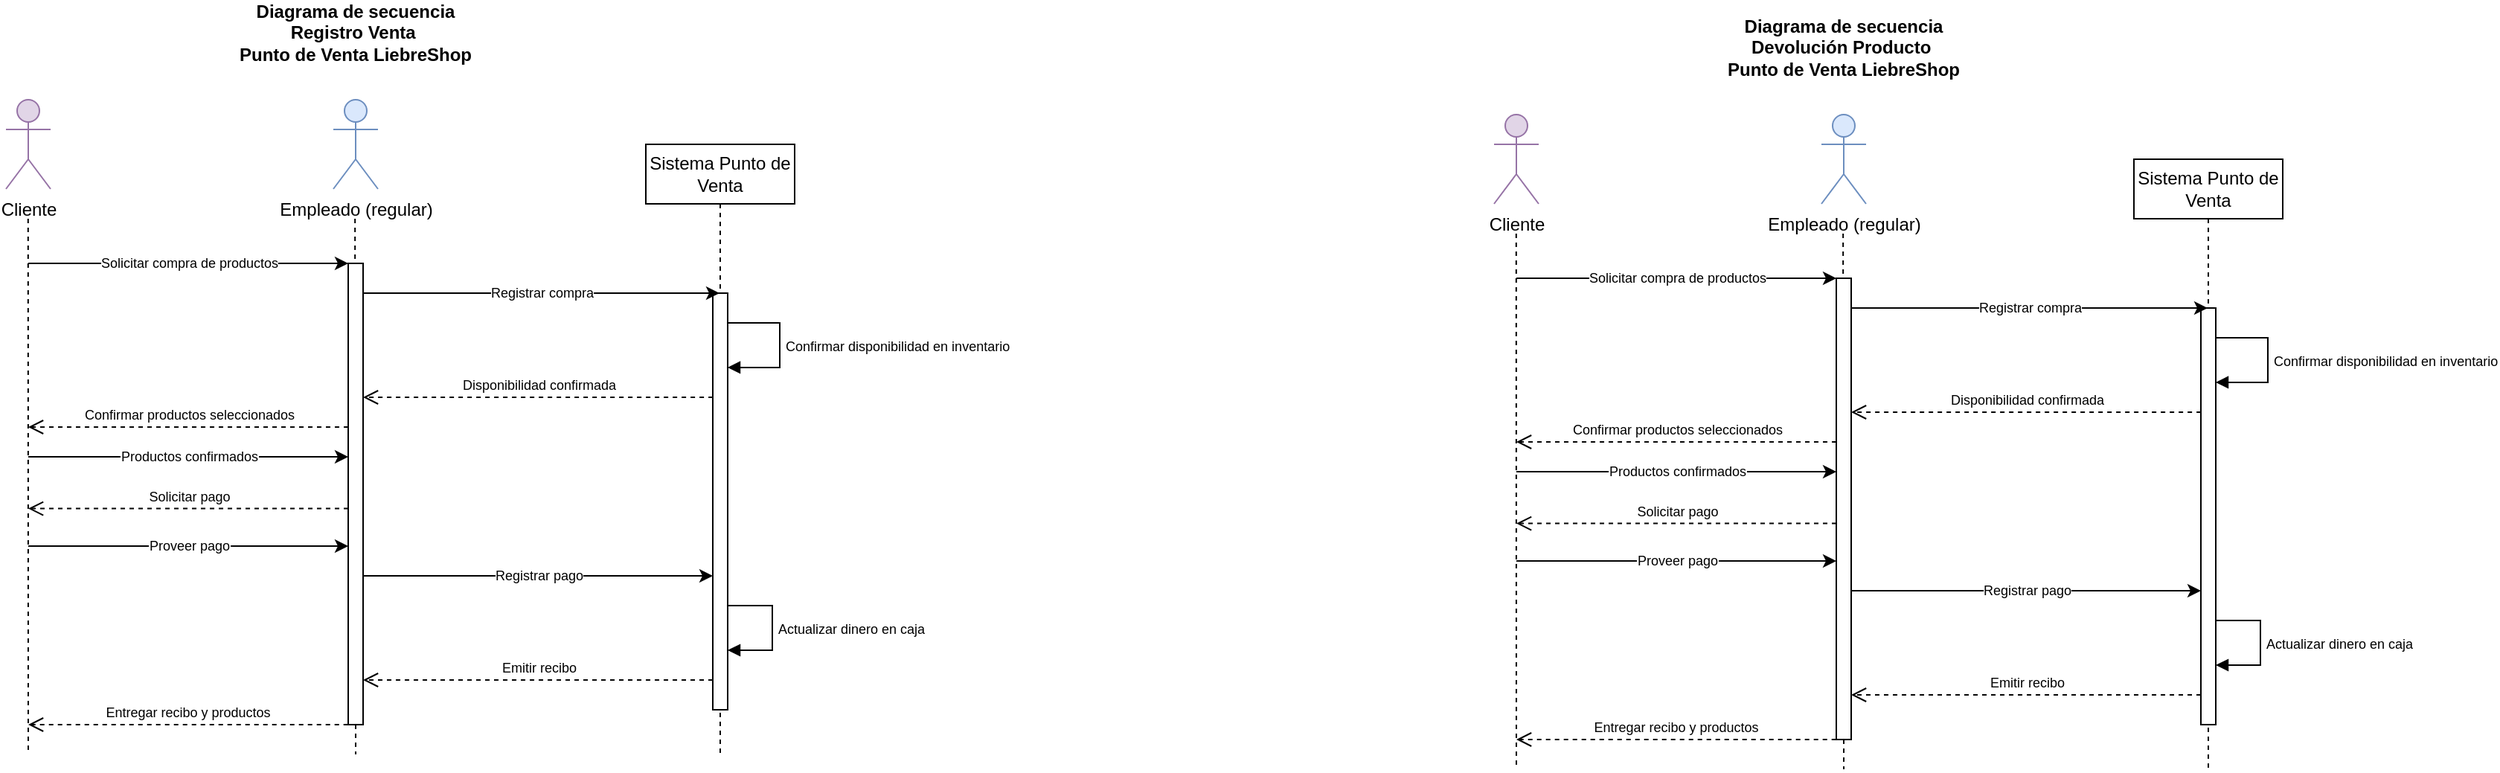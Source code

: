 <mxfile version="24.7.14">
  <diagram name="Página-1" id="ay0VAJm1djosBD3MG4BH">
    <mxGraphModel dx="1393" dy="755" grid="1" gridSize="10" guides="1" tooltips="1" connect="1" arrows="1" fold="1" page="1" pageScale="1" pageWidth="1920" pageHeight="1200" math="0" shadow="0">
      <root>
        <mxCell id="0" />
        <mxCell id="1" parent="0" />
        <mxCell id="SDecnhV5SKz6DMY33ON5-1" value="Empleado (regular)" style="shape=umlActor;verticalLabelPosition=bottom;verticalAlign=top;html=1;fillColor=#dae8fc;strokeColor=#6c8ebf;" vertex="1" parent="1">
          <mxGeometry x="390" y="170" width="30" height="60" as="geometry" />
        </mxCell>
        <mxCell id="SDecnhV5SKz6DMY33ON5-5" value="Cliente" style="shape=umlActor;verticalLabelPosition=bottom;verticalAlign=top;html=1;fillColor=#e1d5e7;strokeColor=#9673a6;" vertex="1" parent="1">
          <mxGeometry x="170" y="170" width="30" height="60" as="geometry" />
        </mxCell>
        <mxCell id="SDecnhV5SKz6DMY33ON5-9" value="Sistema Punto de Venta" style="shape=umlLifeline;perimeter=lifelinePerimeter;whiteSpace=wrap;html=1;container=1;dropTarget=0;collapsible=0;recursiveResize=0;outlineConnect=0;portConstraint=eastwest;newEdgeStyle={&quot;curved&quot;:0,&quot;rounded&quot;:0};" vertex="1" parent="1">
          <mxGeometry x="600" y="200" width="100" height="410" as="geometry" />
        </mxCell>
        <mxCell id="SDecnhV5SKz6DMY33ON5-18" value="" style="html=1;points=[[0,0,0,0,5],[0,1,0,0,-5],[1,0,0,0,5],[1,1,0,0,-5]];perimeter=orthogonalPerimeter;outlineConnect=0;targetShapes=umlLifeline;portConstraint=eastwest;newEdgeStyle={&quot;curved&quot;:0,&quot;rounded&quot;:0};" vertex="1" parent="SDecnhV5SKz6DMY33ON5-9">
          <mxGeometry x="45" y="100" width="10" height="280" as="geometry" />
        </mxCell>
        <mxCell id="SDecnhV5SKz6DMY33ON5-24" value="&lt;font style=&quot;font-size: 9px;&quot;&gt;Confirmar disponibilidad en inventario&lt;/font&gt;" style="html=1;align=left;spacingLeft=2;endArrow=block;rounded=0;edgeStyle=orthogonalEdgeStyle;curved=0;rounded=0;" edge="1" parent="SDecnhV5SKz6DMY33ON5-9">
          <mxGeometry relative="1" as="geometry">
            <mxPoint x="55" y="119.998" as="sourcePoint" />
            <Array as="points">
              <mxPoint x="90" y="119.99" />
              <mxPoint x="90" y="149.99" />
            </Array>
            <mxPoint x="55" y="149.99" as="targetPoint" />
          </mxGeometry>
        </mxCell>
        <mxCell id="SDecnhV5SKz6DMY33ON5-26" value="&lt;font style=&quot;font-size: 9px;&quot;&gt;Actualizar dinero en caja&lt;/font&gt;" style="html=1;align=left;spacingLeft=2;endArrow=block;rounded=0;edgeStyle=orthogonalEdgeStyle;curved=0;rounded=0;" edge="1" parent="SDecnhV5SKz6DMY33ON5-9" source="SDecnhV5SKz6DMY33ON5-18" target="SDecnhV5SKz6DMY33ON5-18">
          <mxGeometry relative="1" as="geometry">
            <mxPoint x="60" y="310" as="sourcePoint" />
            <Array as="points">
              <mxPoint x="85" y="310" />
              <mxPoint x="85" y="340" />
            </Array>
            <mxPoint x="60" y="340" as="targetPoint" />
          </mxGeometry>
        </mxCell>
        <mxCell id="SDecnhV5SKz6DMY33ON5-10" value="" style="endArrow=none;dashed=1;html=1;rounded=0;" edge="1" parent="1">
          <mxGeometry width="50" height="50" relative="1" as="geometry">
            <mxPoint x="184.9" y="250" as="sourcePoint" />
            <mxPoint x="185" y="610" as="targetPoint" />
          </mxGeometry>
        </mxCell>
        <mxCell id="SDecnhV5SKz6DMY33ON5-11" value="" style="endArrow=none;dashed=1;html=1;rounded=0;" edge="1" parent="1" source="SDecnhV5SKz6DMY33ON5-14">
          <mxGeometry width="50" height="50" relative="1" as="geometry">
            <mxPoint x="404.58" y="250" as="sourcePoint" />
            <mxPoint x="405" y="610" as="targetPoint" />
          </mxGeometry>
        </mxCell>
        <mxCell id="SDecnhV5SKz6DMY33ON5-12" value="" style="endArrow=classic;html=1;rounded=0;" edge="1" parent="1" target="SDecnhV5SKz6DMY33ON5-14">
          <mxGeometry relative="1" as="geometry">
            <mxPoint x="185" y="280" as="sourcePoint" />
            <mxPoint x="400" y="280" as="targetPoint" />
          </mxGeometry>
        </mxCell>
        <mxCell id="SDecnhV5SKz6DMY33ON5-13" value="Solicitar compra de productos" style="edgeLabel;resizable=0;html=1;;align=center;verticalAlign=middle;fontSize=9;" connectable="0" vertex="1" parent="SDecnhV5SKz6DMY33ON5-12">
          <mxGeometry relative="1" as="geometry" />
        </mxCell>
        <mxCell id="SDecnhV5SKz6DMY33ON5-15" value="" style="endArrow=none;dashed=1;html=1;rounded=0;" edge="1" parent="1" target="SDecnhV5SKz6DMY33ON5-14">
          <mxGeometry width="50" height="50" relative="1" as="geometry">
            <mxPoint x="404.58" y="250" as="sourcePoint" />
            <mxPoint x="404.68" y="680" as="targetPoint" />
          </mxGeometry>
        </mxCell>
        <mxCell id="SDecnhV5SKz6DMY33ON5-14" value="" style="html=1;points=[[0,0,0,0,5],[0,1,0,0,-5],[1,0,0,0,5],[1,1,0,0,-5]];perimeter=orthogonalPerimeter;outlineConnect=0;targetShapes=umlLifeline;portConstraint=eastwest;newEdgeStyle={&quot;curved&quot;:0,&quot;rounded&quot;:0};" vertex="1" parent="1">
          <mxGeometry x="400" y="280" width="10" height="310" as="geometry" />
        </mxCell>
        <mxCell id="SDecnhV5SKz6DMY33ON5-16" value="" style="endArrow=classic;html=1;rounded=0;" edge="1" parent="1" target="SDecnhV5SKz6DMY33ON5-9">
          <mxGeometry relative="1" as="geometry">
            <mxPoint x="410" y="300" as="sourcePoint" />
            <mxPoint x="630" y="300" as="targetPoint" />
          </mxGeometry>
        </mxCell>
        <mxCell id="SDecnhV5SKz6DMY33ON5-17" value="Registrar compra" style="edgeLabel;resizable=0;html=1;;align=center;verticalAlign=middle;fontSize=9;" connectable="0" vertex="1" parent="SDecnhV5SKz6DMY33ON5-16">
          <mxGeometry relative="1" as="geometry" />
        </mxCell>
        <mxCell id="SDecnhV5SKz6DMY33ON5-25" value="&lt;font style=&quot;font-size: 9px;&quot;&gt;Confirmar productos seleccionados&lt;/font&gt;" style="html=1;verticalAlign=bottom;endArrow=open;dashed=1;endSize=8;curved=0;rounded=0;" edge="1" parent="1">
          <mxGeometry relative="1" as="geometry">
            <mxPoint x="400" y="390" as="sourcePoint" />
            <mxPoint x="185" y="390" as="targetPoint" />
          </mxGeometry>
        </mxCell>
        <mxCell id="SDecnhV5SKz6DMY33ON5-27" value="&lt;font style=&quot;font-size: 9px;&quot;&gt;Disponibilidad confirmada&lt;/font&gt;" style="html=1;verticalAlign=bottom;endArrow=open;dashed=1;endSize=8;curved=0;rounded=0;entryX=0.994;entryY=0.604;entryDx=0;entryDy=0;entryPerimeter=0;" edge="1" parent="1">
          <mxGeometry x="-0.0" relative="1" as="geometry">
            <mxPoint x="645.06" y="370" as="sourcePoint" />
            <mxPoint x="410.0" y="370" as="targetPoint" />
            <mxPoint as="offset" />
          </mxGeometry>
        </mxCell>
        <mxCell id="SDecnhV5SKz6DMY33ON5-28" value="" style="endArrow=classic;html=1;rounded=0;" edge="1" parent="1">
          <mxGeometry relative="1" as="geometry">
            <mxPoint x="185" y="410" as="sourcePoint" />
            <mxPoint x="400" y="410" as="targetPoint" />
          </mxGeometry>
        </mxCell>
        <mxCell id="SDecnhV5SKz6DMY33ON5-29" value="Productos confirmados" style="edgeLabel;resizable=0;html=1;;align=center;verticalAlign=middle;fontSize=9;" connectable="0" vertex="1" parent="SDecnhV5SKz6DMY33ON5-28">
          <mxGeometry relative="1" as="geometry" />
        </mxCell>
        <mxCell id="SDecnhV5SKz6DMY33ON5-30" value="&lt;font style=&quot;font-size: 9px;&quot;&gt;Solicitar pago&lt;/font&gt;" style="html=1;verticalAlign=bottom;endArrow=open;dashed=1;endSize=8;curved=0;rounded=0;" edge="1" parent="1">
          <mxGeometry relative="1" as="geometry">
            <mxPoint x="400" y="444.76" as="sourcePoint" />
            <mxPoint x="185" y="444.76" as="targetPoint" />
          </mxGeometry>
        </mxCell>
        <mxCell id="SDecnhV5SKz6DMY33ON5-31" value="" style="endArrow=classic;html=1;rounded=0;" edge="1" parent="1">
          <mxGeometry relative="1" as="geometry">
            <mxPoint x="185" y="470" as="sourcePoint" />
            <mxPoint x="400" y="470" as="targetPoint" />
          </mxGeometry>
        </mxCell>
        <mxCell id="SDecnhV5SKz6DMY33ON5-32" value="Proveer pago" style="edgeLabel;resizable=0;html=1;;align=center;verticalAlign=middle;fontSize=9;" connectable="0" vertex="1" parent="SDecnhV5SKz6DMY33ON5-31">
          <mxGeometry relative="1" as="geometry" />
        </mxCell>
        <mxCell id="SDecnhV5SKz6DMY33ON5-33" value="" style="endArrow=classic;html=1;rounded=0;" edge="1" parent="1" target="SDecnhV5SKz6DMY33ON5-18">
          <mxGeometry relative="1" as="geometry">
            <mxPoint x="410" y="490" as="sourcePoint" />
            <mxPoint x="640" y="490" as="targetPoint" />
          </mxGeometry>
        </mxCell>
        <mxCell id="SDecnhV5SKz6DMY33ON5-34" value="Registrar pago" style="edgeLabel;resizable=0;html=1;;align=center;verticalAlign=middle;fontSize=9;" connectable="0" vertex="1" parent="SDecnhV5SKz6DMY33ON5-33">
          <mxGeometry relative="1" as="geometry" />
        </mxCell>
        <mxCell id="SDecnhV5SKz6DMY33ON5-36" value="&lt;font style=&quot;font-size: 9px;&quot;&gt;Emitir recibo&lt;/font&gt;" style="html=1;verticalAlign=bottom;endArrow=open;dashed=1;endSize=8;curved=0;rounded=0;" edge="1" parent="1" target="SDecnhV5SKz6DMY33ON5-14">
          <mxGeometry relative="1" as="geometry">
            <mxPoint x="645" y="560" as="sourcePoint" />
            <mxPoint x="430" y="560" as="targetPoint" />
          </mxGeometry>
        </mxCell>
        <mxCell id="SDecnhV5SKz6DMY33ON5-37" value="&lt;font style=&quot;font-size: 9px;&quot;&gt;Entregar recibo y productos&lt;/font&gt;" style="html=1;verticalAlign=bottom;endArrow=open;dashed=1;endSize=8;curved=0;rounded=0;exitX=-0.015;exitY=1;exitDx=0;exitDy=0;exitPerimeter=0;" edge="1" parent="1" source="SDecnhV5SKz6DMY33ON5-14">
          <mxGeometry relative="1" as="geometry">
            <mxPoint x="400" y="580" as="sourcePoint" />
            <mxPoint x="185" y="590" as="targetPoint" />
          </mxGeometry>
        </mxCell>
        <mxCell id="SDecnhV5SKz6DMY33ON5-38" value="Diagrama de secuencia Registro Venta&amp;nbsp;&lt;div&gt;Punto de Venta LiebreShop&lt;/div&gt;" style="text;html=1;align=center;verticalAlign=middle;whiteSpace=wrap;rounded=0;fontStyle=1" vertex="1" parent="1">
          <mxGeometry x="320" y="110" width="170" height="30" as="geometry" />
        </mxCell>
        <mxCell id="SDecnhV5SKz6DMY33ON5-39" value="Empleado (regular)" style="shape=umlActor;verticalLabelPosition=bottom;verticalAlign=top;html=1;fillColor=#dae8fc;strokeColor=#6c8ebf;" vertex="1" parent="1">
          <mxGeometry x="1390" y="180" width="30" height="60" as="geometry" />
        </mxCell>
        <mxCell id="SDecnhV5SKz6DMY33ON5-40" value="Cliente" style="shape=umlActor;verticalLabelPosition=bottom;verticalAlign=top;html=1;fillColor=#e1d5e7;strokeColor=#9673a6;" vertex="1" parent="1">
          <mxGeometry x="1170" y="180" width="30" height="60" as="geometry" />
        </mxCell>
        <mxCell id="SDecnhV5SKz6DMY33ON5-41" value="Sistema Punto de Venta" style="shape=umlLifeline;perimeter=lifelinePerimeter;whiteSpace=wrap;html=1;container=1;dropTarget=0;collapsible=0;recursiveResize=0;outlineConnect=0;portConstraint=eastwest;newEdgeStyle={&quot;curved&quot;:0,&quot;rounded&quot;:0};" vertex="1" parent="1">
          <mxGeometry x="1600" y="210" width="100" height="410" as="geometry" />
        </mxCell>
        <mxCell id="SDecnhV5SKz6DMY33ON5-42" value="" style="html=1;points=[[0,0,0,0,5],[0,1,0,0,-5],[1,0,0,0,5],[1,1,0,0,-5]];perimeter=orthogonalPerimeter;outlineConnect=0;targetShapes=umlLifeline;portConstraint=eastwest;newEdgeStyle={&quot;curved&quot;:0,&quot;rounded&quot;:0};" vertex="1" parent="SDecnhV5SKz6DMY33ON5-41">
          <mxGeometry x="45" y="100" width="10" height="280" as="geometry" />
        </mxCell>
        <mxCell id="SDecnhV5SKz6DMY33ON5-43" value="&lt;font style=&quot;font-size: 9px;&quot;&gt;Confirmar disponibilidad en inventario&lt;/font&gt;" style="html=1;align=left;spacingLeft=2;endArrow=block;rounded=0;edgeStyle=orthogonalEdgeStyle;curved=0;rounded=0;" edge="1" parent="SDecnhV5SKz6DMY33ON5-41">
          <mxGeometry relative="1" as="geometry">
            <mxPoint x="55" y="119.998" as="sourcePoint" />
            <Array as="points">
              <mxPoint x="90" y="119.99" />
              <mxPoint x="90" y="149.99" />
            </Array>
            <mxPoint x="55" y="149.99" as="targetPoint" />
          </mxGeometry>
        </mxCell>
        <mxCell id="SDecnhV5SKz6DMY33ON5-44" value="&lt;font style=&quot;font-size: 9px;&quot;&gt;Actualizar dinero en caja&lt;/font&gt;" style="html=1;align=left;spacingLeft=2;endArrow=block;rounded=0;edgeStyle=orthogonalEdgeStyle;curved=0;rounded=0;" edge="1" parent="SDecnhV5SKz6DMY33ON5-41" source="SDecnhV5SKz6DMY33ON5-42" target="SDecnhV5SKz6DMY33ON5-42">
          <mxGeometry relative="1" as="geometry">
            <mxPoint x="60" y="310" as="sourcePoint" />
            <Array as="points">
              <mxPoint x="85" y="310" />
              <mxPoint x="85" y="340" />
            </Array>
            <mxPoint x="60" y="340" as="targetPoint" />
          </mxGeometry>
        </mxCell>
        <mxCell id="SDecnhV5SKz6DMY33ON5-45" value="" style="endArrow=none;dashed=1;html=1;rounded=0;" edge="1" parent="1">
          <mxGeometry width="50" height="50" relative="1" as="geometry">
            <mxPoint x="1184.9" y="260" as="sourcePoint" />
            <mxPoint x="1185" y="620" as="targetPoint" />
          </mxGeometry>
        </mxCell>
        <mxCell id="SDecnhV5SKz6DMY33ON5-46" value="" style="endArrow=none;dashed=1;html=1;rounded=0;" edge="1" parent="1" source="SDecnhV5SKz6DMY33ON5-50">
          <mxGeometry width="50" height="50" relative="1" as="geometry">
            <mxPoint x="1404.58" y="260" as="sourcePoint" />
            <mxPoint x="1405" y="620" as="targetPoint" />
          </mxGeometry>
        </mxCell>
        <mxCell id="SDecnhV5SKz6DMY33ON5-47" value="" style="endArrow=classic;html=1;rounded=0;" edge="1" parent="1" target="SDecnhV5SKz6DMY33ON5-50">
          <mxGeometry relative="1" as="geometry">
            <mxPoint x="1185" y="290" as="sourcePoint" />
            <mxPoint x="1400" y="290" as="targetPoint" />
          </mxGeometry>
        </mxCell>
        <mxCell id="SDecnhV5SKz6DMY33ON5-48" value="Solicitar compra de productos" style="edgeLabel;resizable=0;html=1;;align=center;verticalAlign=middle;fontSize=9;" connectable="0" vertex="1" parent="SDecnhV5SKz6DMY33ON5-47">
          <mxGeometry relative="1" as="geometry" />
        </mxCell>
        <mxCell id="SDecnhV5SKz6DMY33ON5-49" value="" style="endArrow=none;dashed=1;html=1;rounded=0;" edge="1" parent="1" target="SDecnhV5SKz6DMY33ON5-50">
          <mxGeometry width="50" height="50" relative="1" as="geometry">
            <mxPoint x="1404.58" y="260" as="sourcePoint" />
            <mxPoint x="1404.68" y="690" as="targetPoint" />
          </mxGeometry>
        </mxCell>
        <mxCell id="SDecnhV5SKz6DMY33ON5-50" value="" style="html=1;points=[[0,0,0,0,5],[0,1,0,0,-5],[1,0,0,0,5],[1,1,0,0,-5]];perimeter=orthogonalPerimeter;outlineConnect=0;targetShapes=umlLifeline;portConstraint=eastwest;newEdgeStyle={&quot;curved&quot;:0,&quot;rounded&quot;:0};" vertex="1" parent="1">
          <mxGeometry x="1400" y="290" width="10" height="310" as="geometry" />
        </mxCell>
        <mxCell id="SDecnhV5SKz6DMY33ON5-51" value="" style="endArrow=classic;html=1;rounded=0;" edge="1" parent="1" target="SDecnhV5SKz6DMY33ON5-41">
          <mxGeometry relative="1" as="geometry">
            <mxPoint x="1410" y="310" as="sourcePoint" />
            <mxPoint x="1630" y="310" as="targetPoint" />
          </mxGeometry>
        </mxCell>
        <mxCell id="SDecnhV5SKz6DMY33ON5-52" value="Registrar compra" style="edgeLabel;resizable=0;html=1;;align=center;verticalAlign=middle;fontSize=9;" connectable="0" vertex="1" parent="SDecnhV5SKz6DMY33ON5-51">
          <mxGeometry relative="1" as="geometry" />
        </mxCell>
        <mxCell id="SDecnhV5SKz6DMY33ON5-53" value="&lt;font style=&quot;font-size: 9px;&quot;&gt;Confirmar productos seleccionados&lt;/font&gt;" style="html=1;verticalAlign=bottom;endArrow=open;dashed=1;endSize=8;curved=0;rounded=0;" edge="1" parent="1">
          <mxGeometry relative="1" as="geometry">
            <mxPoint x="1400" y="400" as="sourcePoint" />
            <mxPoint x="1185" y="400" as="targetPoint" />
          </mxGeometry>
        </mxCell>
        <mxCell id="SDecnhV5SKz6DMY33ON5-54" value="&lt;font style=&quot;font-size: 9px;&quot;&gt;Disponibilidad confirmada&lt;/font&gt;" style="html=1;verticalAlign=bottom;endArrow=open;dashed=1;endSize=8;curved=0;rounded=0;entryX=0.994;entryY=0.604;entryDx=0;entryDy=0;entryPerimeter=0;" edge="1" parent="1">
          <mxGeometry x="-0.0" relative="1" as="geometry">
            <mxPoint x="1645.06" y="380" as="sourcePoint" />
            <mxPoint x="1410" y="380" as="targetPoint" />
            <mxPoint as="offset" />
          </mxGeometry>
        </mxCell>
        <mxCell id="SDecnhV5SKz6DMY33ON5-55" value="" style="endArrow=classic;html=1;rounded=0;" edge="1" parent="1">
          <mxGeometry relative="1" as="geometry">
            <mxPoint x="1185" y="420" as="sourcePoint" />
            <mxPoint x="1400" y="420" as="targetPoint" />
          </mxGeometry>
        </mxCell>
        <mxCell id="SDecnhV5SKz6DMY33ON5-56" value="Productos confirmados" style="edgeLabel;resizable=0;html=1;;align=center;verticalAlign=middle;fontSize=9;" connectable="0" vertex="1" parent="SDecnhV5SKz6DMY33ON5-55">
          <mxGeometry relative="1" as="geometry" />
        </mxCell>
        <mxCell id="SDecnhV5SKz6DMY33ON5-57" value="&lt;font style=&quot;font-size: 9px;&quot;&gt;Solicitar pago&lt;/font&gt;" style="html=1;verticalAlign=bottom;endArrow=open;dashed=1;endSize=8;curved=0;rounded=0;" edge="1" parent="1">
          <mxGeometry relative="1" as="geometry">
            <mxPoint x="1400" y="454.76" as="sourcePoint" />
            <mxPoint x="1185" y="454.76" as="targetPoint" />
          </mxGeometry>
        </mxCell>
        <mxCell id="SDecnhV5SKz6DMY33ON5-58" value="" style="endArrow=classic;html=1;rounded=0;" edge="1" parent="1">
          <mxGeometry relative="1" as="geometry">
            <mxPoint x="1185" y="480" as="sourcePoint" />
            <mxPoint x="1400" y="480" as="targetPoint" />
          </mxGeometry>
        </mxCell>
        <mxCell id="SDecnhV5SKz6DMY33ON5-59" value="Proveer pago" style="edgeLabel;resizable=0;html=1;;align=center;verticalAlign=middle;fontSize=9;" connectable="0" vertex="1" parent="SDecnhV5SKz6DMY33ON5-58">
          <mxGeometry relative="1" as="geometry" />
        </mxCell>
        <mxCell id="SDecnhV5SKz6DMY33ON5-60" value="" style="endArrow=classic;html=1;rounded=0;" edge="1" parent="1" target="SDecnhV5SKz6DMY33ON5-42">
          <mxGeometry relative="1" as="geometry">
            <mxPoint x="1410" y="500" as="sourcePoint" />
            <mxPoint x="1640" y="500" as="targetPoint" />
          </mxGeometry>
        </mxCell>
        <mxCell id="SDecnhV5SKz6DMY33ON5-61" value="Registrar pago" style="edgeLabel;resizable=0;html=1;;align=center;verticalAlign=middle;fontSize=9;" connectable="0" vertex="1" parent="SDecnhV5SKz6DMY33ON5-60">
          <mxGeometry relative="1" as="geometry" />
        </mxCell>
        <mxCell id="SDecnhV5SKz6DMY33ON5-62" value="&lt;font style=&quot;font-size: 9px;&quot;&gt;Emitir recibo&lt;/font&gt;" style="html=1;verticalAlign=bottom;endArrow=open;dashed=1;endSize=8;curved=0;rounded=0;" edge="1" parent="1" target="SDecnhV5SKz6DMY33ON5-50">
          <mxGeometry relative="1" as="geometry">
            <mxPoint x="1645" y="570" as="sourcePoint" />
            <mxPoint x="1430" y="570" as="targetPoint" />
          </mxGeometry>
        </mxCell>
        <mxCell id="SDecnhV5SKz6DMY33ON5-63" value="&lt;font style=&quot;font-size: 9px;&quot;&gt;Entregar recibo y productos&lt;/font&gt;" style="html=1;verticalAlign=bottom;endArrow=open;dashed=1;endSize=8;curved=0;rounded=0;exitX=-0.015;exitY=1;exitDx=0;exitDy=0;exitPerimeter=0;" edge="1" parent="1" source="SDecnhV5SKz6DMY33ON5-50">
          <mxGeometry relative="1" as="geometry">
            <mxPoint x="1400" y="590" as="sourcePoint" />
            <mxPoint x="1185" y="600" as="targetPoint" />
          </mxGeometry>
        </mxCell>
        <mxCell id="SDecnhV5SKz6DMY33ON5-64" value="Diagrama de secuencia Devolución Producto&amp;nbsp;&lt;div&gt;Punto de Venta LiebreShop&lt;/div&gt;" style="text;html=1;align=center;verticalAlign=middle;whiteSpace=wrap;rounded=0;fontStyle=1" vertex="1" parent="1">
          <mxGeometry x="1320" y="120" width="170" height="30" as="geometry" />
        </mxCell>
      </root>
    </mxGraphModel>
  </diagram>
</mxfile>

